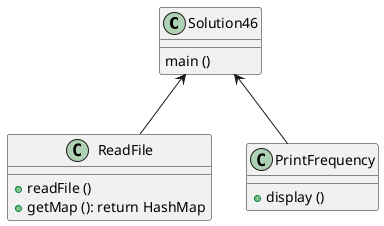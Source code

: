 @startuml
'https://plantuml.com/class-diagram

class Solution46 {
    main ()
}

class ReadFile {
    +readFile ()
    +getMap (): return HashMap
}

class PrintFrequency {
    +display ()
}

Solution46 <-- ReadFile
Solution46 <-- PrintFrequency
@enduml